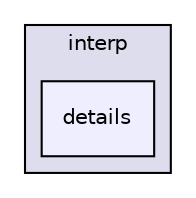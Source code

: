 digraph "/home/runner/work/Sophus/Sophus/cpp/sophus/lie/interp/details" {
  compound=true
  node [ fontsize="10", fontname="Helvetica"];
  edge [ labelfontsize="10", labelfontname="Helvetica"];
  subgraph clusterdir_76e3ff7290a95df4570c2843dee77480 {
    graph [ bgcolor="#ddddee", pencolor="black", label="interp" fontname="Helvetica", fontsize="10", URL="dir_76e3ff7290a95df4570c2843dee77480.html"]
  dir_c8df73e35c6ecdc4dd096f44b4b2d48c [shape=box, label="details", style="filled", fillcolor="#eeeeff", pencolor="black", URL="dir_c8df73e35c6ecdc4dd096f44b4b2d48c.html"];
  }
}
